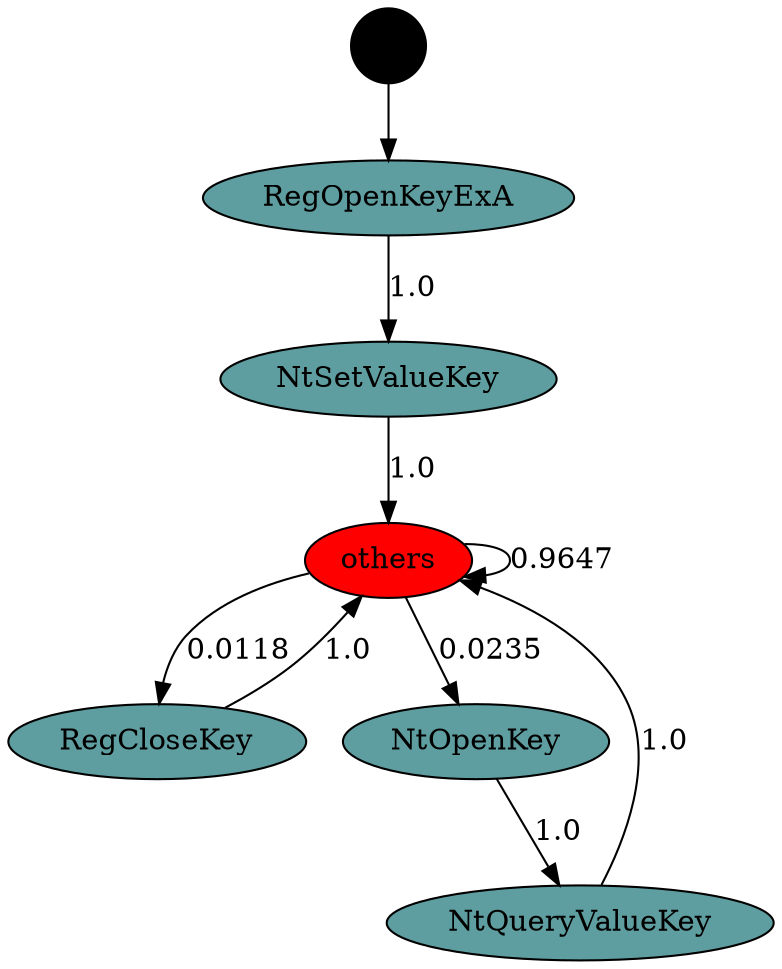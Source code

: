 digraph "./API_PER_CATEGORY/RegSetKeyValue.exe_2864_Registry_API_per_Category_Transition_Matrix" {
	RegOpenKeyExA [label=RegOpenKeyExA fillcolor=cadetblue style=filled]
	NtSetValueKey [label=NtSetValueKey fillcolor=cadetblue style=filled]
	RegOpenKeyExA -> NtSetValueKey [label=1.0]
	Start [label="" fillcolor=black fontcolor=white shape=circle style=filled]
	Start -> RegOpenKeyExA
	NtSetValueKey [label=NtSetValueKey fillcolor=cadetblue style=filled]
	others [label=others fillcolor=red style=filled]
	NtSetValueKey -> others [label=1.0]
	others [label=others fillcolor=red style=filled]
	others [label=others fillcolor=red style=filled]
	others -> others [label=0.9647]
	others [label=others fillcolor=red style=filled]
	RegCloseKey [label=RegCloseKey fillcolor=cadetblue style=filled]
	others -> RegCloseKey [label=0.0118]
	others [label=others fillcolor=red style=filled]
	NtOpenKey [label=NtOpenKey fillcolor=cadetblue style=filled]
	others -> NtOpenKey [label=0.0235]
	RegCloseKey [label=RegCloseKey fillcolor=cadetblue style=filled]
	others [label=others fillcolor=red style=filled]
	RegCloseKey -> others [label=1.0]
	NtOpenKey [label=NtOpenKey fillcolor=cadetblue style=filled]
	NtQueryValueKey [label=NtQueryValueKey fillcolor=cadetblue style=filled]
	NtOpenKey -> NtQueryValueKey [label=1.0]
	NtQueryValueKey [label=NtQueryValueKey fillcolor=cadetblue style=filled]
	others [label=others fillcolor=red style=filled]
	NtQueryValueKey -> others [label=1.0]
}
